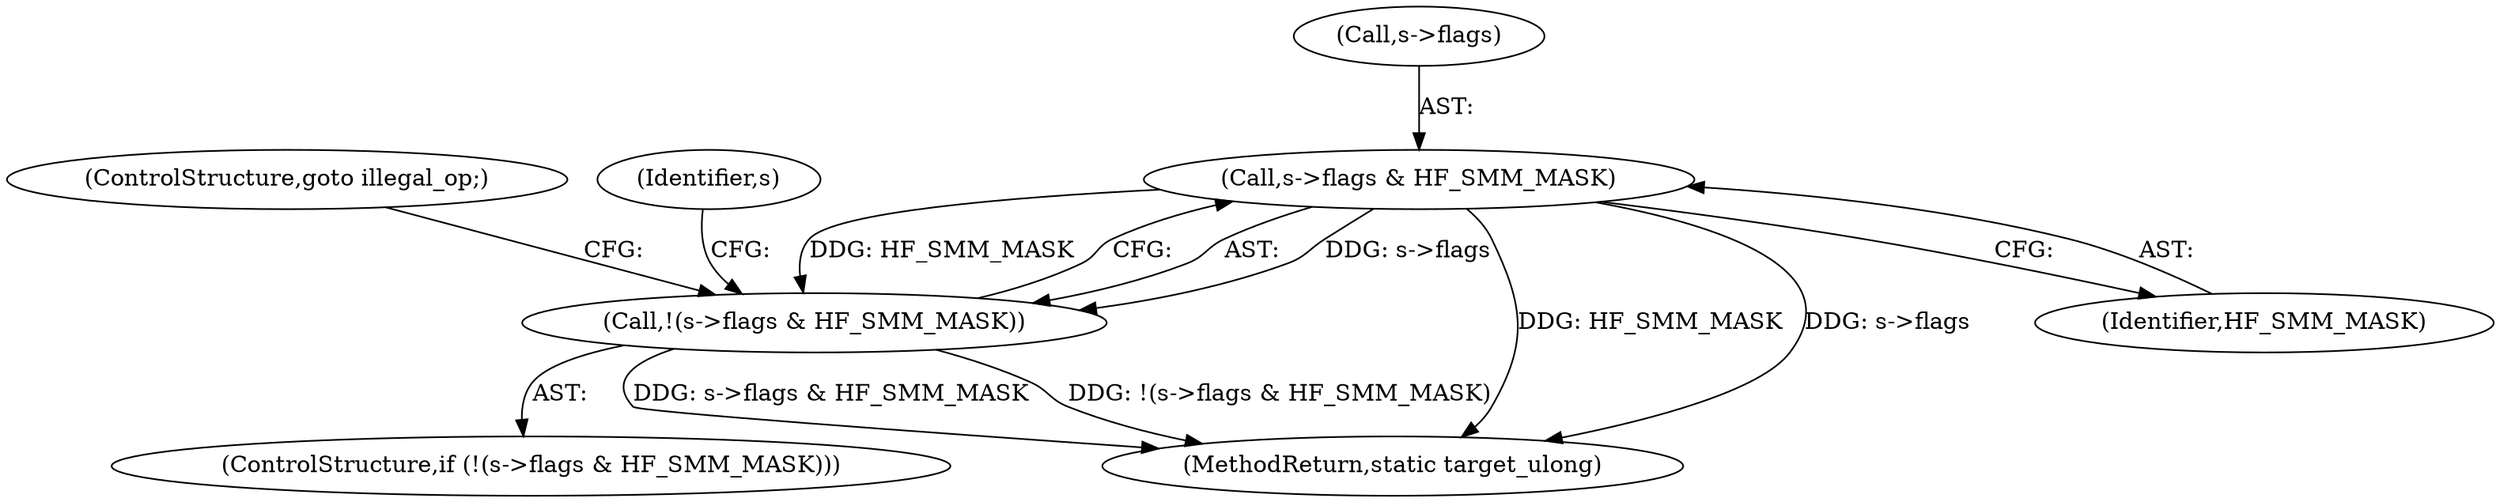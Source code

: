 digraph "0_qemu_30663fd26c0307e414622c7a8607fbc04f92ec14@pointer" {
"1011695" [label="(Call,s->flags & HF_SMM_MASK)"];
"1011694" [label="(Call,!(s->flags & HF_SMM_MASK))"];
"1011700" [label="(ControlStructure,goto illegal_op;)"];
"1011840" [label="(MethodReturn,static target_ulong)"];
"1011693" [label="(ControlStructure,if (!(s->flags & HF_SMM_MASK)))"];
"1011694" [label="(Call,!(s->flags & HF_SMM_MASK))"];
"1011699" [label="(Identifier,HF_SMM_MASK)"];
"1011702" [label="(Identifier,s)"];
"1011695" [label="(Call,s->flags & HF_SMM_MASK)"];
"1011696" [label="(Call,s->flags)"];
"1011695" -> "1011694"  [label="AST: "];
"1011695" -> "1011699"  [label="CFG: "];
"1011696" -> "1011695"  [label="AST: "];
"1011699" -> "1011695"  [label="AST: "];
"1011694" -> "1011695"  [label="CFG: "];
"1011695" -> "1011840"  [label="DDG: HF_SMM_MASK"];
"1011695" -> "1011840"  [label="DDG: s->flags"];
"1011695" -> "1011694"  [label="DDG: s->flags"];
"1011695" -> "1011694"  [label="DDG: HF_SMM_MASK"];
"1011694" -> "1011693"  [label="AST: "];
"1011700" -> "1011694"  [label="CFG: "];
"1011702" -> "1011694"  [label="CFG: "];
"1011694" -> "1011840"  [label="DDG: s->flags & HF_SMM_MASK"];
"1011694" -> "1011840"  [label="DDG: !(s->flags & HF_SMM_MASK)"];
}
